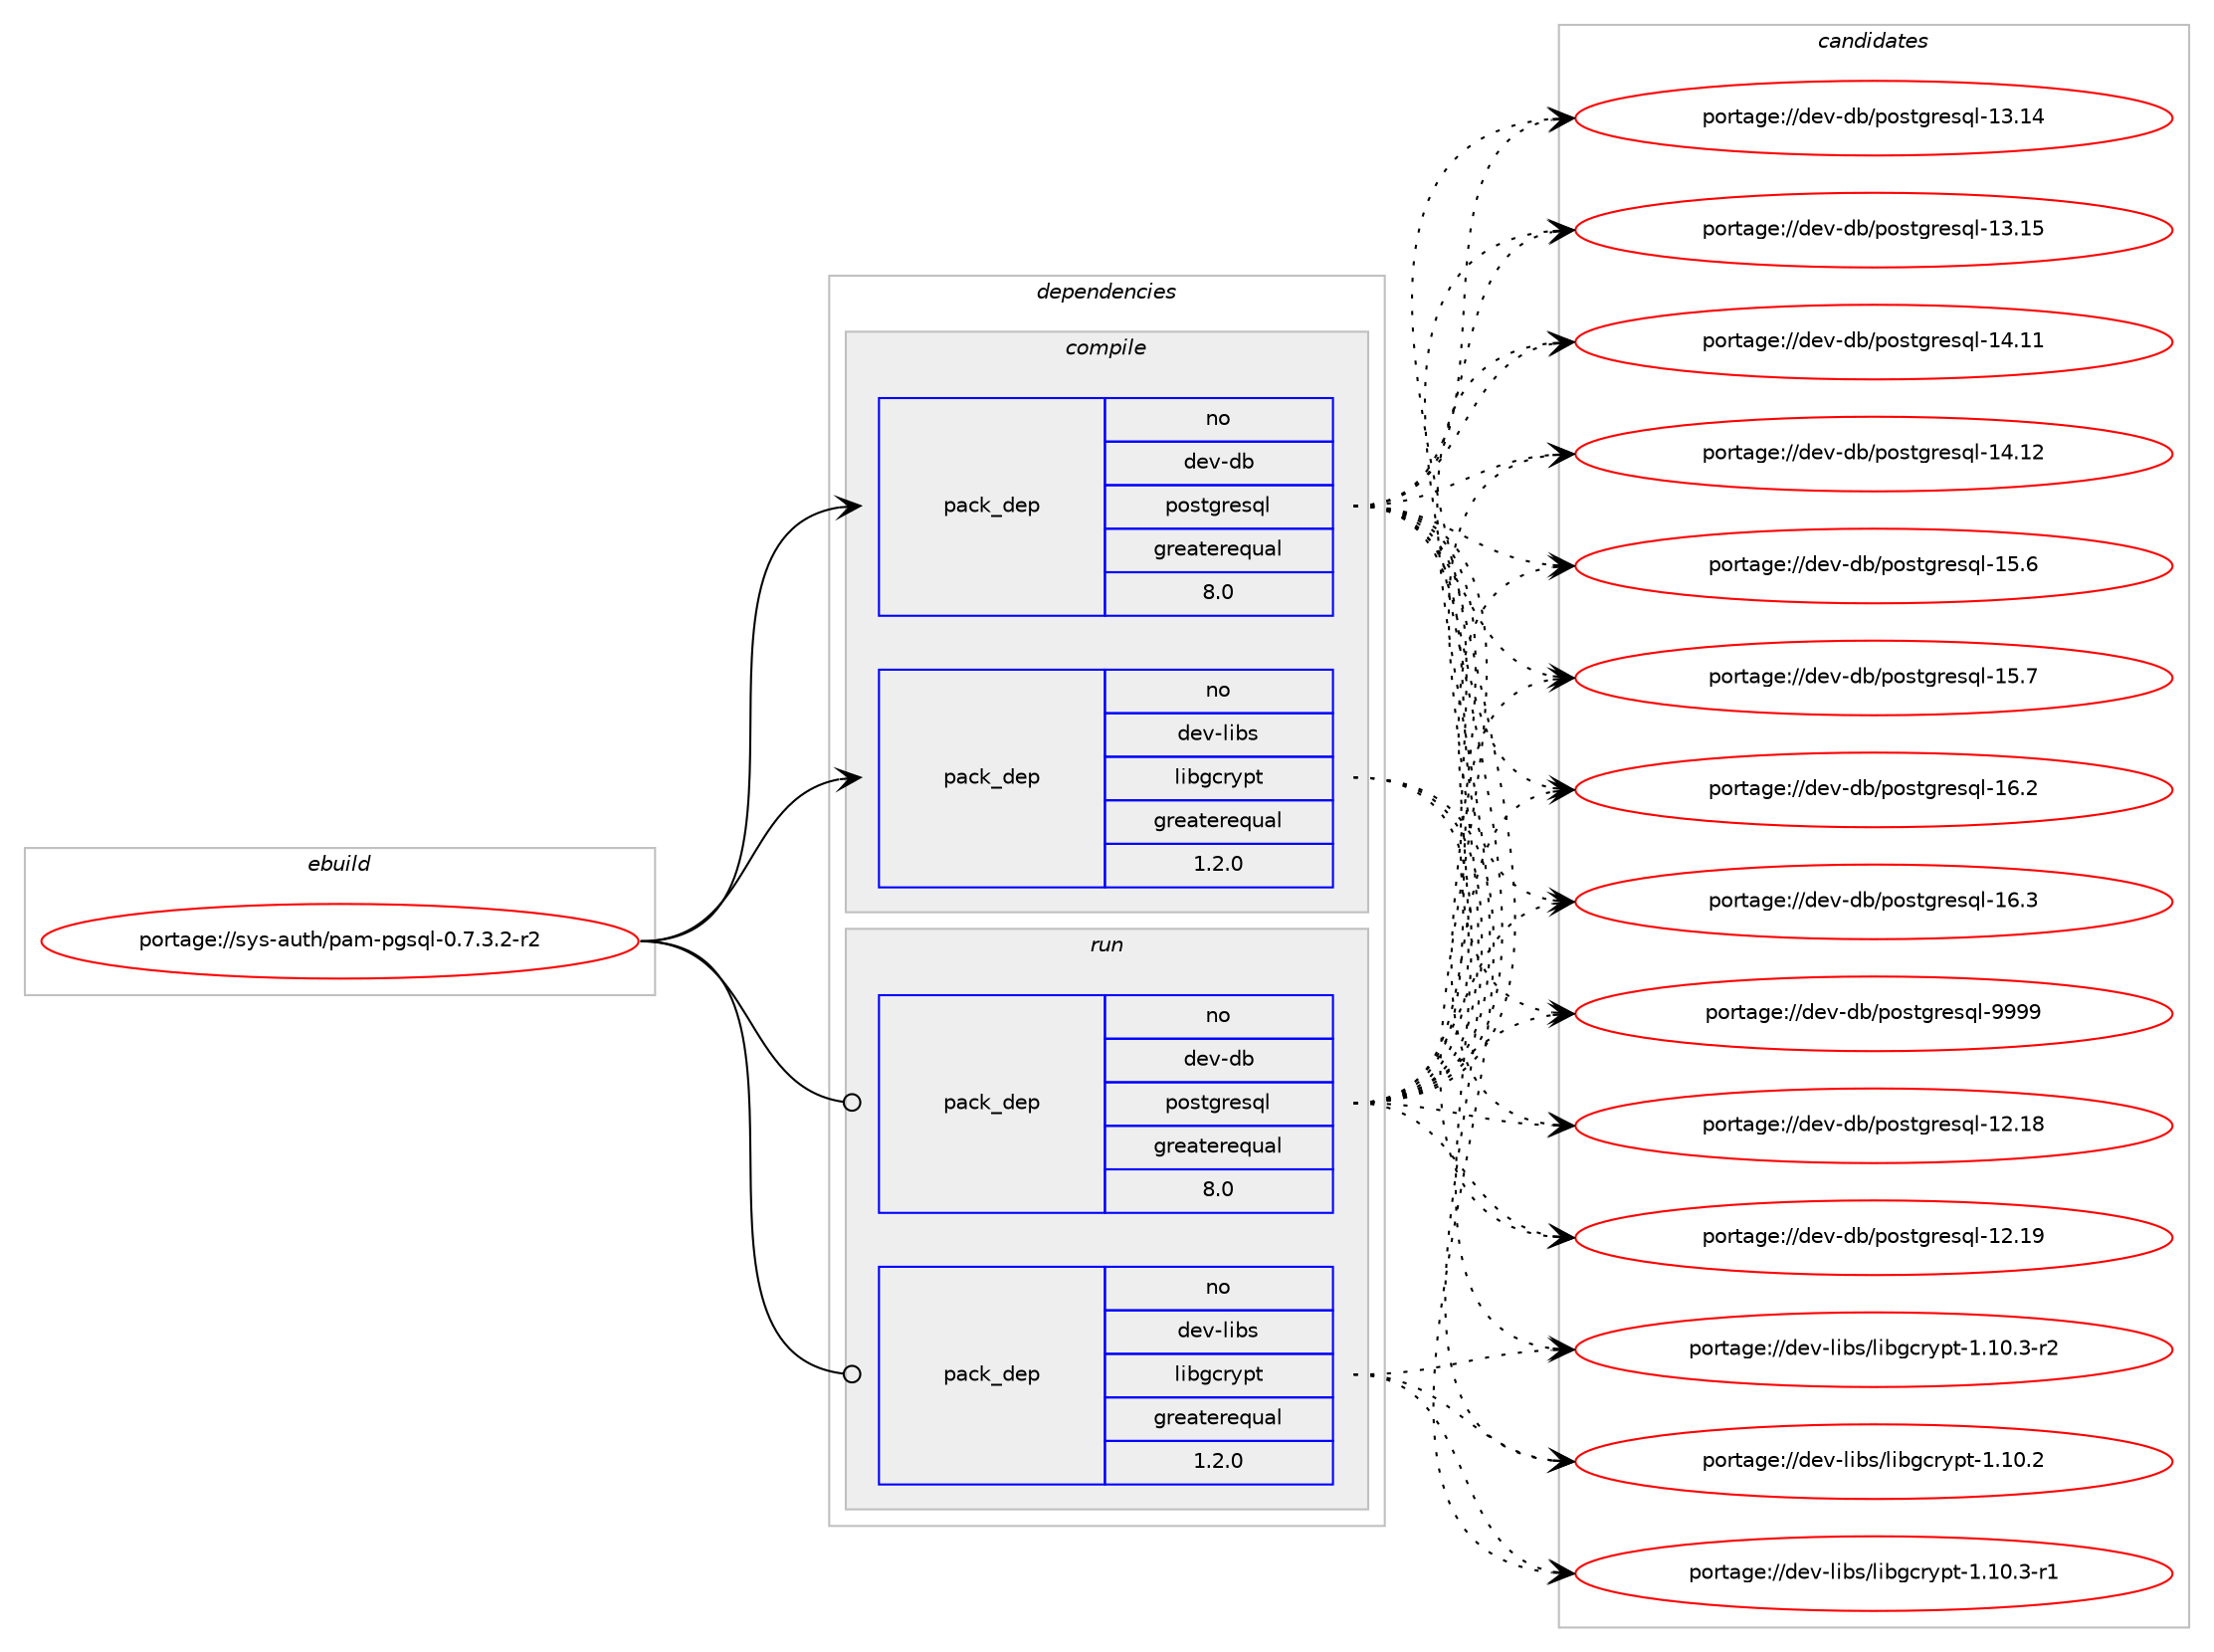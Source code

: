 digraph prolog {

# *************
# Graph options
# *************

newrank=true;
concentrate=true;
compound=true;
graph [rankdir=LR,fontname=Helvetica,fontsize=10,ranksep=1.5];#, ranksep=2.5, nodesep=0.2];
edge  [arrowhead=vee];
node  [fontname=Helvetica,fontsize=10];

# **********
# The ebuild
# **********

subgraph cluster_leftcol {
color=gray;
rank=same;
label=<<i>ebuild</i>>;
id [label="portage://sys-auth/pam-pgsql-0.7.3.2-r2", color=red, width=4, href="../sys-auth/pam-pgsql-0.7.3.2-r2.svg"];
}

# ****************
# The dependencies
# ****************

subgraph cluster_midcol {
color=gray;
label=<<i>dependencies</i>>;
subgraph cluster_compile {
fillcolor="#eeeeee";
style=filled;
label=<<i>compile</i>>;
subgraph pack490 {
dependency1618 [label=<<TABLE BORDER="0" CELLBORDER="1" CELLSPACING="0" CELLPADDING="4" WIDTH="220"><TR><TD ROWSPAN="6" CELLPADDING="30">pack_dep</TD></TR><TR><TD WIDTH="110">no</TD></TR><TR><TD>dev-db</TD></TR><TR><TD>postgresql</TD></TR><TR><TD>greaterequal</TD></TR><TR><TD>8.0</TD></TR></TABLE>>, shape=none, color=blue];
}
id:e -> dependency1618:w [weight=20,style="solid",arrowhead="vee"];
subgraph pack491 {
dependency1619 [label=<<TABLE BORDER="0" CELLBORDER="1" CELLSPACING="0" CELLPADDING="4" WIDTH="220"><TR><TD ROWSPAN="6" CELLPADDING="30">pack_dep</TD></TR><TR><TD WIDTH="110">no</TD></TR><TR><TD>dev-libs</TD></TR><TR><TD>libgcrypt</TD></TR><TR><TD>greaterequal</TD></TR><TR><TD>1.2.0</TD></TR></TABLE>>, shape=none, color=blue];
}
id:e -> dependency1619:w [weight=20,style="solid",arrowhead="vee"];
# *** BEGIN UNKNOWN DEPENDENCY TYPE (TODO) ***
# id -> package_dependency(portage://sys-auth/pam-pgsql-0.7.3.2-r2,install,no,sys-libs,pam,none,[,,],[],[])
# *** END UNKNOWN DEPENDENCY TYPE (TODO) ***

# *** BEGIN UNKNOWN DEPENDENCY TYPE (TODO) ***
# id -> package_dependency(portage://sys-auth/pam-pgsql-0.7.3.2-r2,install,no,virtual,libcrypt,none,[,,],any_same_slot,[])
# *** END UNKNOWN DEPENDENCY TYPE (TODO) ***

}
subgraph cluster_compileandrun {
fillcolor="#eeeeee";
style=filled;
label=<<i>compile and run</i>>;
}
subgraph cluster_run {
fillcolor="#eeeeee";
style=filled;
label=<<i>run</i>>;
subgraph pack492 {
dependency1620 [label=<<TABLE BORDER="0" CELLBORDER="1" CELLSPACING="0" CELLPADDING="4" WIDTH="220"><TR><TD ROWSPAN="6" CELLPADDING="30">pack_dep</TD></TR><TR><TD WIDTH="110">no</TD></TR><TR><TD>dev-db</TD></TR><TR><TD>postgresql</TD></TR><TR><TD>greaterequal</TD></TR><TR><TD>8.0</TD></TR></TABLE>>, shape=none, color=blue];
}
id:e -> dependency1620:w [weight=20,style="solid",arrowhead="odot"];
subgraph pack493 {
dependency1621 [label=<<TABLE BORDER="0" CELLBORDER="1" CELLSPACING="0" CELLPADDING="4" WIDTH="220"><TR><TD ROWSPAN="6" CELLPADDING="30">pack_dep</TD></TR><TR><TD WIDTH="110">no</TD></TR><TR><TD>dev-libs</TD></TR><TR><TD>libgcrypt</TD></TR><TR><TD>greaterequal</TD></TR><TR><TD>1.2.0</TD></TR></TABLE>>, shape=none, color=blue];
}
id:e -> dependency1621:w [weight=20,style="solid",arrowhead="odot"];
# *** BEGIN UNKNOWN DEPENDENCY TYPE (TODO) ***
# id -> package_dependency(portage://sys-auth/pam-pgsql-0.7.3.2-r2,run,no,sys-libs,pam,none,[,,],[],[])
# *** END UNKNOWN DEPENDENCY TYPE (TODO) ***

# *** BEGIN UNKNOWN DEPENDENCY TYPE (TODO) ***
# id -> package_dependency(portage://sys-auth/pam-pgsql-0.7.3.2-r2,run,no,virtual,libcrypt,none,[,,],any_same_slot,[])
# *** END UNKNOWN DEPENDENCY TYPE (TODO) ***

}
}

# **************
# The candidates
# **************

subgraph cluster_choices {
rank=same;
color=gray;
label=<<i>candidates</i>>;

subgraph choice490 {
color=black;
nodesep=1;
choice100101118451009847112111115116103114101115113108454950464956 [label="portage://dev-db/postgresql-12.18", color=red, width=4,href="../dev-db/postgresql-12.18.svg"];
choice100101118451009847112111115116103114101115113108454950464957 [label="portage://dev-db/postgresql-12.19", color=red, width=4,href="../dev-db/postgresql-12.19.svg"];
choice100101118451009847112111115116103114101115113108454951464952 [label="portage://dev-db/postgresql-13.14", color=red, width=4,href="../dev-db/postgresql-13.14.svg"];
choice100101118451009847112111115116103114101115113108454951464953 [label="portage://dev-db/postgresql-13.15", color=red, width=4,href="../dev-db/postgresql-13.15.svg"];
choice100101118451009847112111115116103114101115113108454952464949 [label="portage://dev-db/postgresql-14.11", color=red, width=4,href="../dev-db/postgresql-14.11.svg"];
choice100101118451009847112111115116103114101115113108454952464950 [label="portage://dev-db/postgresql-14.12", color=red, width=4,href="../dev-db/postgresql-14.12.svg"];
choice1001011184510098471121111151161031141011151131084549534654 [label="portage://dev-db/postgresql-15.6", color=red, width=4,href="../dev-db/postgresql-15.6.svg"];
choice1001011184510098471121111151161031141011151131084549534655 [label="portage://dev-db/postgresql-15.7", color=red, width=4,href="../dev-db/postgresql-15.7.svg"];
choice1001011184510098471121111151161031141011151131084549544650 [label="portage://dev-db/postgresql-16.2", color=red, width=4,href="../dev-db/postgresql-16.2.svg"];
choice1001011184510098471121111151161031141011151131084549544651 [label="portage://dev-db/postgresql-16.3", color=red, width=4,href="../dev-db/postgresql-16.3.svg"];
choice1001011184510098471121111151161031141011151131084557575757 [label="portage://dev-db/postgresql-9999", color=red, width=4,href="../dev-db/postgresql-9999.svg"];
dependency1618:e -> choice100101118451009847112111115116103114101115113108454950464956:w [style=dotted,weight="100"];
dependency1618:e -> choice100101118451009847112111115116103114101115113108454950464957:w [style=dotted,weight="100"];
dependency1618:e -> choice100101118451009847112111115116103114101115113108454951464952:w [style=dotted,weight="100"];
dependency1618:e -> choice100101118451009847112111115116103114101115113108454951464953:w [style=dotted,weight="100"];
dependency1618:e -> choice100101118451009847112111115116103114101115113108454952464949:w [style=dotted,weight="100"];
dependency1618:e -> choice100101118451009847112111115116103114101115113108454952464950:w [style=dotted,weight="100"];
dependency1618:e -> choice1001011184510098471121111151161031141011151131084549534654:w [style=dotted,weight="100"];
dependency1618:e -> choice1001011184510098471121111151161031141011151131084549534655:w [style=dotted,weight="100"];
dependency1618:e -> choice1001011184510098471121111151161031141011151131084549544650:w [style=dotted,weight="100"];
dependency1618:e -> choice1001011184510098471121111151161031141011151131084549544651:w [style=dotted,weight="100"];
dependency1618:e -> choice1001011184510098471121111151161031141011151131084557575757:w [style=dotted,weight="100"];
}
subgraph choice491 {
color=black;
nodesep=1;
choice100101118451081059811547108105981039911412111211645494649484650 [label="portage://dev-libs/libgcrypt-1.10.2", color=red, width=4,href="../dev-libs/libgcrypt-1.10.2.svg"];
choice1001011184510810598115471081059810399114121112116454946494846514511449 [label="portage://dev-libs/libgcrypt-1.10.3-r1", color=red, width=4,href="../dev-libs/libgcrypt-1.10.3-r1.svg"];
choice1001011184510810598115471081059810399114121112116454946494846514511450 [label="portage://dev-libs/libgcrypt-1.10.3-r2", color=red, width=4,href="../dev-libs/libgcrypt-1.10.3-r2.svg"];
dependency1619:e -> choice100101118451081059811547108105981039911412111211645494649484650:w [style=dotted,weight="100"];
dependency1619:e -> choice1001011184510810598115471081059810399114121112116454946494846514511449:w [style=dotted,weight="100"];
dependency1619:e -> choice1001011184510810598115471081059810399114121112116454946494846514511450:w [style=dotted,weight="100"];
}
subgraph choice492 {
color=black;
nodesep=1;
choice100101118451009847112111115116103114101115113108454950464956 [label="portage://dev-db/postgresql-12.18", color=red, width=4,href="../dev-db/postgresql-12.18.svg"];
choice100101118451009847112111115116103114101115113108454950464957 [label="portage://dev-db/postgresql-12.19", color=red, width=4,href="../dev-db/postgresql-12.19.svg"];
choice100101118451009847112111115116103114101115113108454951464952 [label="portage://dev-db/postgresql-13.14", color=red, width=4,href="../dev-db/postgresql-13.14.svg"];
choice100101118451009847112111115116103114101115113108454951464953 [label="portage://dev-db/postgresql-13.15", color=red, width=4,href="../dev-db/postgresql-13.15.svg"];
choice100101118451009847112111115116103114101115113108454952464949 [label="portage://dev-db/postgresql-14.11", color=red, width=4,href="../dev-db/postgresql-14.11.svg"];
choice100101118451009847112111115116103114101115113108454952464950 [label="portage://dev-db/postgresql-14.12", color=red, width=4,href="../dev-db/postgresql-14.12.svg"];
choice1001011184510098471121111151161031141011151131084549534654 [label="portage://dev-db/postgresql-15.6", color=red, width=4,href="../dev-db/postgresql-15.6.svg"];
choice1001011184510098471121111151161031141011151131084549534655 [label="portage://dev-db/postgresql-15.7", color=red, width=4,href="../dev-db/postgresql-15.7.svg"];
choice1001011184510098471121111151161031141011151131084549544650 [label="portage://dev-db/postgresql-16.2", color=red, width=4,href="../dev-db/postgresql-16.2.svg"];
choice1001011184510098471121111151161031141011151131084549544651 [label="portage://dev-db/postgresql-16.3", color=red, width=4,href="../dev-db/postgresql-16.3.svg"];
choice1001011184510098471121111151161031141011151131084557575757 [label="portage://dev-db/postgresql-9999", color=red, width=4,href="../dev-db/postgresql-9999.svg"];
dependency1620:e -> choice100101118451009847112111115116103114101115113108454950464956:w [style=dotted,weight="100"];
dependency1620:e -> choice100101118451009847112111115116103114101115113108454950464957:w [style=dotted,weight="100"];
dependency1620:e -> choice100101118451009847112111115116103114101115113108454951464952:w [style=dotted,weight="100"];
dependency1620:e -> choice100101118451009847112111115116103114101115113108454951464953:w [style=dotted,weight="100"];
dependency1620:e -> choice100101118451009847112111115116103114101115113108454952464949:w [style=dotted,weight="100"];
dependency1620:e -> choice100101118451009847112111115116103114101115113108454952464950:w [style=dotted,weight="100"];
dependency1620:e -> choice1001011184510098471121111151161031141011151131084549534654:w [style=dotted,weight="100"];
dependency1620:e -> choice1001011184510098471121111151161031141011151131084549534655:w [style=dotted,weight="100"];
dependency1620:e -> choice1001011184510098471121111151161031141011151131084549544650:w [style=dotted,weight="100"];
dependency1620:e -> choice1001011184510098471121111151161031141011151131084549544651:w [style=dotted,weight="100"];
dependency1620:e -> choice1001011184510098471121111151161031141011151131084557575757:w [style=dotted,weight="100"];
}
subgraph choice493 {
color=black;
nodesep=1;
choice100101118451081059811547108105981039911412111211645494649484650 [label="portage://dev-libs/libgcrypt-1.10.2", color=red, width=4,href="../dev-libs/libgcrypt-1.10.2.svg"];
choice1001011184510810598115471081059810399114121112116454946494846514511449 [label="portage://dev-libs/libgcrypt-1.10.3-r1", color=red, width=4,href="../dev-libs/libgcrypt-1.10.3-r1.svg"];
choice1001011184510810598115471081059810399114121112116454946494846514511450 [label="portage://dev-libs/libgcrypt-1.10.3-r2", color=red, width=4,href="../dev-libs/libgcrypt-1.10.3-r2.svg"];
dependency1621:e -> choice100101118451081059811547108105981039911412111211645494649484650:w [style=dotted,weight="100"];
dependency1621:e -> choice1001011184510810598115471081059810399114121112116454946494846514511449:w [style=dotted,weight="100"];
dependency1621:e -> choice1001011184510810598115471081059810399114121112116454946494846514511450:w [style=dotted,weight="100"];
}
}

}
